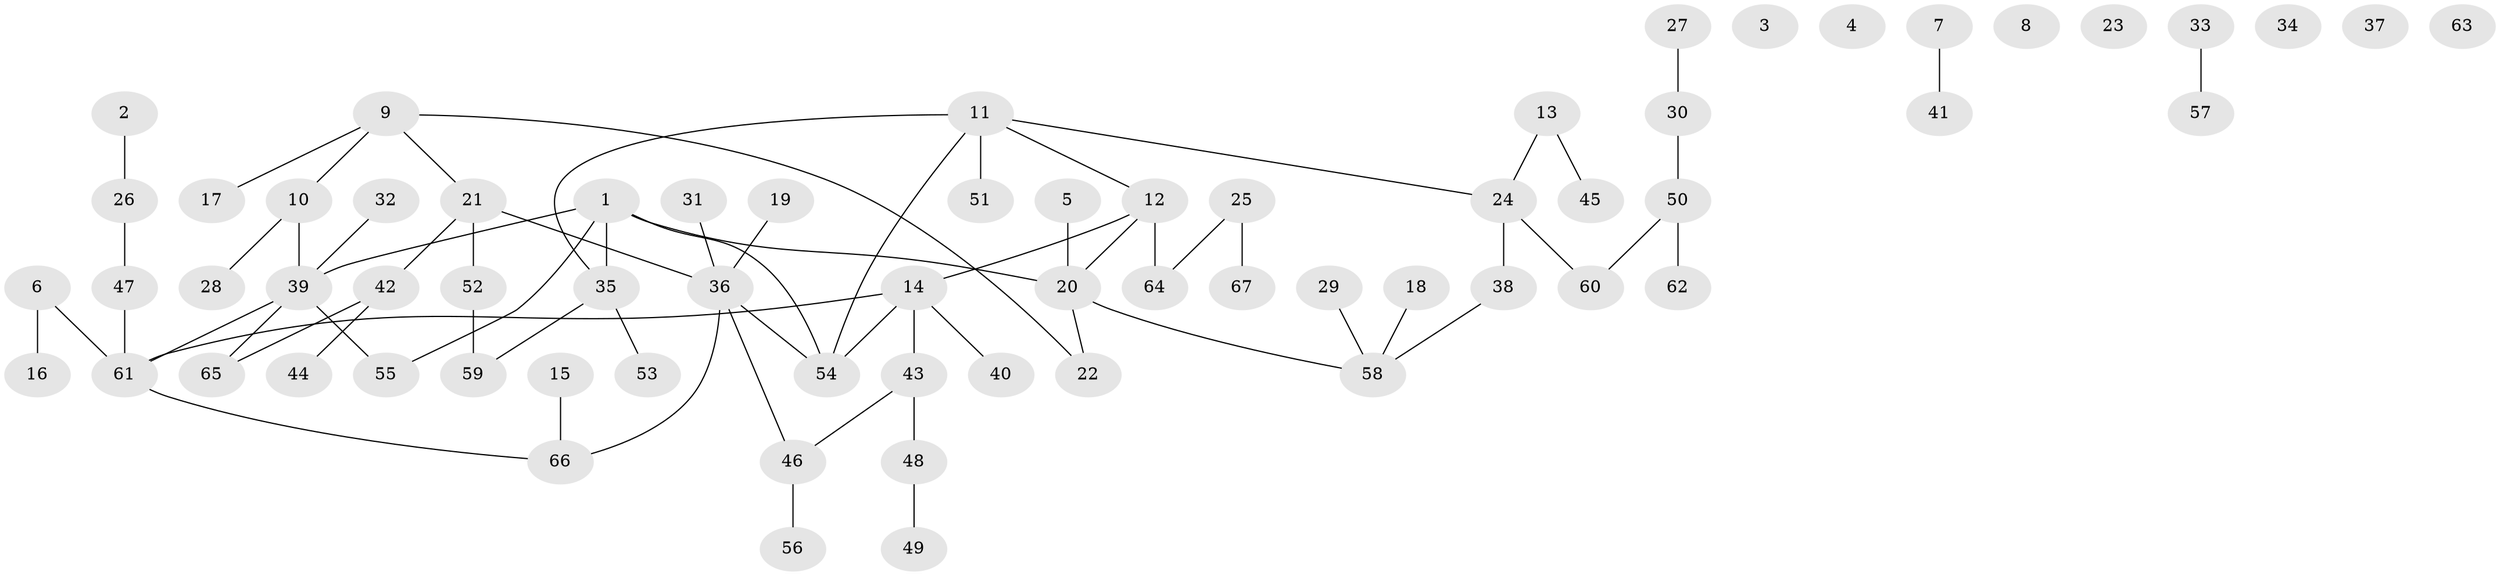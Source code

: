 // coarse degree distribution, {4: 0.05555555555555555, 3: 0.05555555555555555, 2: 0.2777777777777778, 6: 0.05555555555555555, 1: 0.4444444444444444, 7: 0.05555555555555555, 8: 0.05555555555555555}
// Generated by graph-tools (version 1.1) at 2025/35/03/04/25 23:35:53]
// undirected, 67 vertices, 69 edges
graph export_dot {
  node [color=gray90,style=filled];
  1;
  2;
  3;
  4;
  5;
  6;
  7;
  8;
  9;
  10;
  11;
  12;
  13;
  14;
  15;
  16;
  17;
  18;
  19;
  20;
  21;
  22;
  23;
  24;
  25;
  26;
  27;
  28;
  29;
  30;
  31;
  32;
  33;
  34;
  35;
  36;
  37;
  38;
  39;
  40;
  41;
  42;
  43;
  44;
  45;
  46;
  47;
  48;
  49;
  50;
  51;
  52;
  53;
  54;
  55;
  56;
  57;
  58;
  59;
  60;
  61;
  62;
  63;
  64;
  65;
  66;
  67;
  1 -- 20;
  1 -- 35;
  1 -- 39;
  1 -- 54;
  1 -- 55;
  2 -- 26;
  5 -- 20;
  6 -- 16;
  6 -- 61;
  7 -- 41;
  9 -- 10;
  9 -- 17;
  9 -- 21;
  9 -- 22;
  10 -- 28;
  10 -- 39;
  11 -- 12;
  11 -- 24;
  11 -- 35;
  11 -- 51;
  11 -- 54;
  12 -- 14;
  12 -- 20;
  12 -- 64;
  13 -- 24;
  13 -- 45;
  14 -- 40;
  14 -- 43;
  14 -- 54;
  14 -- 61;
  15 -- 66;
  18 -- 58;
  19 -- 36;
  20 -- 22;
  20 -- 58;
  21 -- 36;
  21 -- 42;
  21 -- 52;
  24 -- 38;
  24 -- 60;
  25 -- 64;
  25 -- 67;
  26 -- 47;
  27 -- 30;
  29 -- 58;
  30 -- 50;
  31 -- 36;
  32 -- 39;
  33 -- 57;
  35 -- 53;
  35 -- 59;
  36 -- 46;
  36 -- 54;
  36 -- 66;
  38 -- 58;
  39 -- 55;
  39 -- 61;
  39 -- 65;
  42 -- 44;
  42 -- 65;
  43 -- 46;
  43 -- 48;
  46 -- 56;
  47 -- 61;
  48 -- 49;
  50 -- 60;
  50 -- 62;
  52 -- 59;
  61 -- 66;
}
